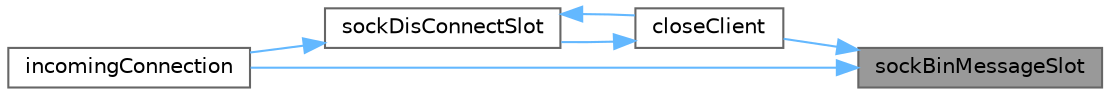 digraph "sockBinMessageSlot"
{
 // LATEX_PDF_SIZE
  bgcolor="transparent";
  edge [fontname=Helvetica,fontsize=10,labelfontname=Helvetica,labelfontsize=10];
  node [fontname=Helvetica,fontsize=10,shape=box,height=0.2,width=0.4];
  rankdir="RL";
  Node1 [id="Node000001",label="sockBinMessageSlot",height=0.2,width=0.4,color="gray40", fillcolor="grey60", style="filled", fontcolor="black",tooltip=" "];
  Node1 -> Node2 [id="edge1_Node000001_Node000002",dir="back",color="steelblue1",style="solid",tooltip=" "];
  Node2 [id="Node000002",label="closeClient",height=0.2,width=0.4,color="grey40", fillcolor="white", style="filled",URL="$class_c_tcp_server.html#a79a0060f0b5d36f39a112b90b1cd79f3",tooltip="关闭指定的客户端"];
  Node2 -> Node3 [id="edge2_Node000002_Node000003",dir="back",color="steelblue1",style="solid",tooltip=" "];
  Node3 [id="Node000003",label="sockDisConnectSlot",height=0.2,width=0.4,color="grey40", fillcolor="white", style="filled",URL="$class_c_tcp_server.html#a912e3c6921d9bb6945c73142926de7d4",tooltip=" "];
  Node3 -> Node2 [id="edge3_Node000003_Node000002",dir="back",color="steelblue1",style="solid",tooltip=" "];
  Node3 -> Node4 [id="edge4_Node000003_Node000004",dir="back",color="steelblue1",style="solid",tooltip=" "];
  Node4 [id="Node000004",label="incomingConnection",height=0.2,width=0.4,color="grey40", fillcolor="white", style="filled",URL="$class_c_tcp_server.html#ab9ffcc9ec3b3dea9a561f57814f24864",tooltip="覆盖已获取多线程"];
  Node1 -> Node4 [id="edge5_Node000001_Node000004",dir="back",color="steelblue1",style="solid",tooltip=" "];
}
